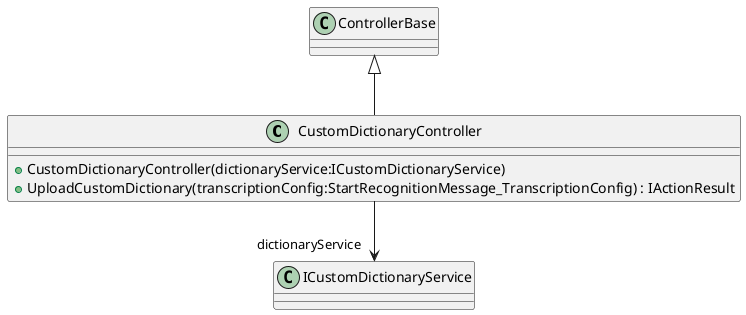 @startuml
class CustomDictionaryController {
    + CustomDictionaryController(dictionaryService:ICustomDictionaryService)
    + UploadCustomDictionary(transcriptionConfig:StartRecognitionMessage_TranscriptionConfig) : IActionResult
}
ControllerBase <|-- CustomDictionaryController
CustomDictionaryController --> "dictionaryService" ICustomDictionaryService
@enduml
